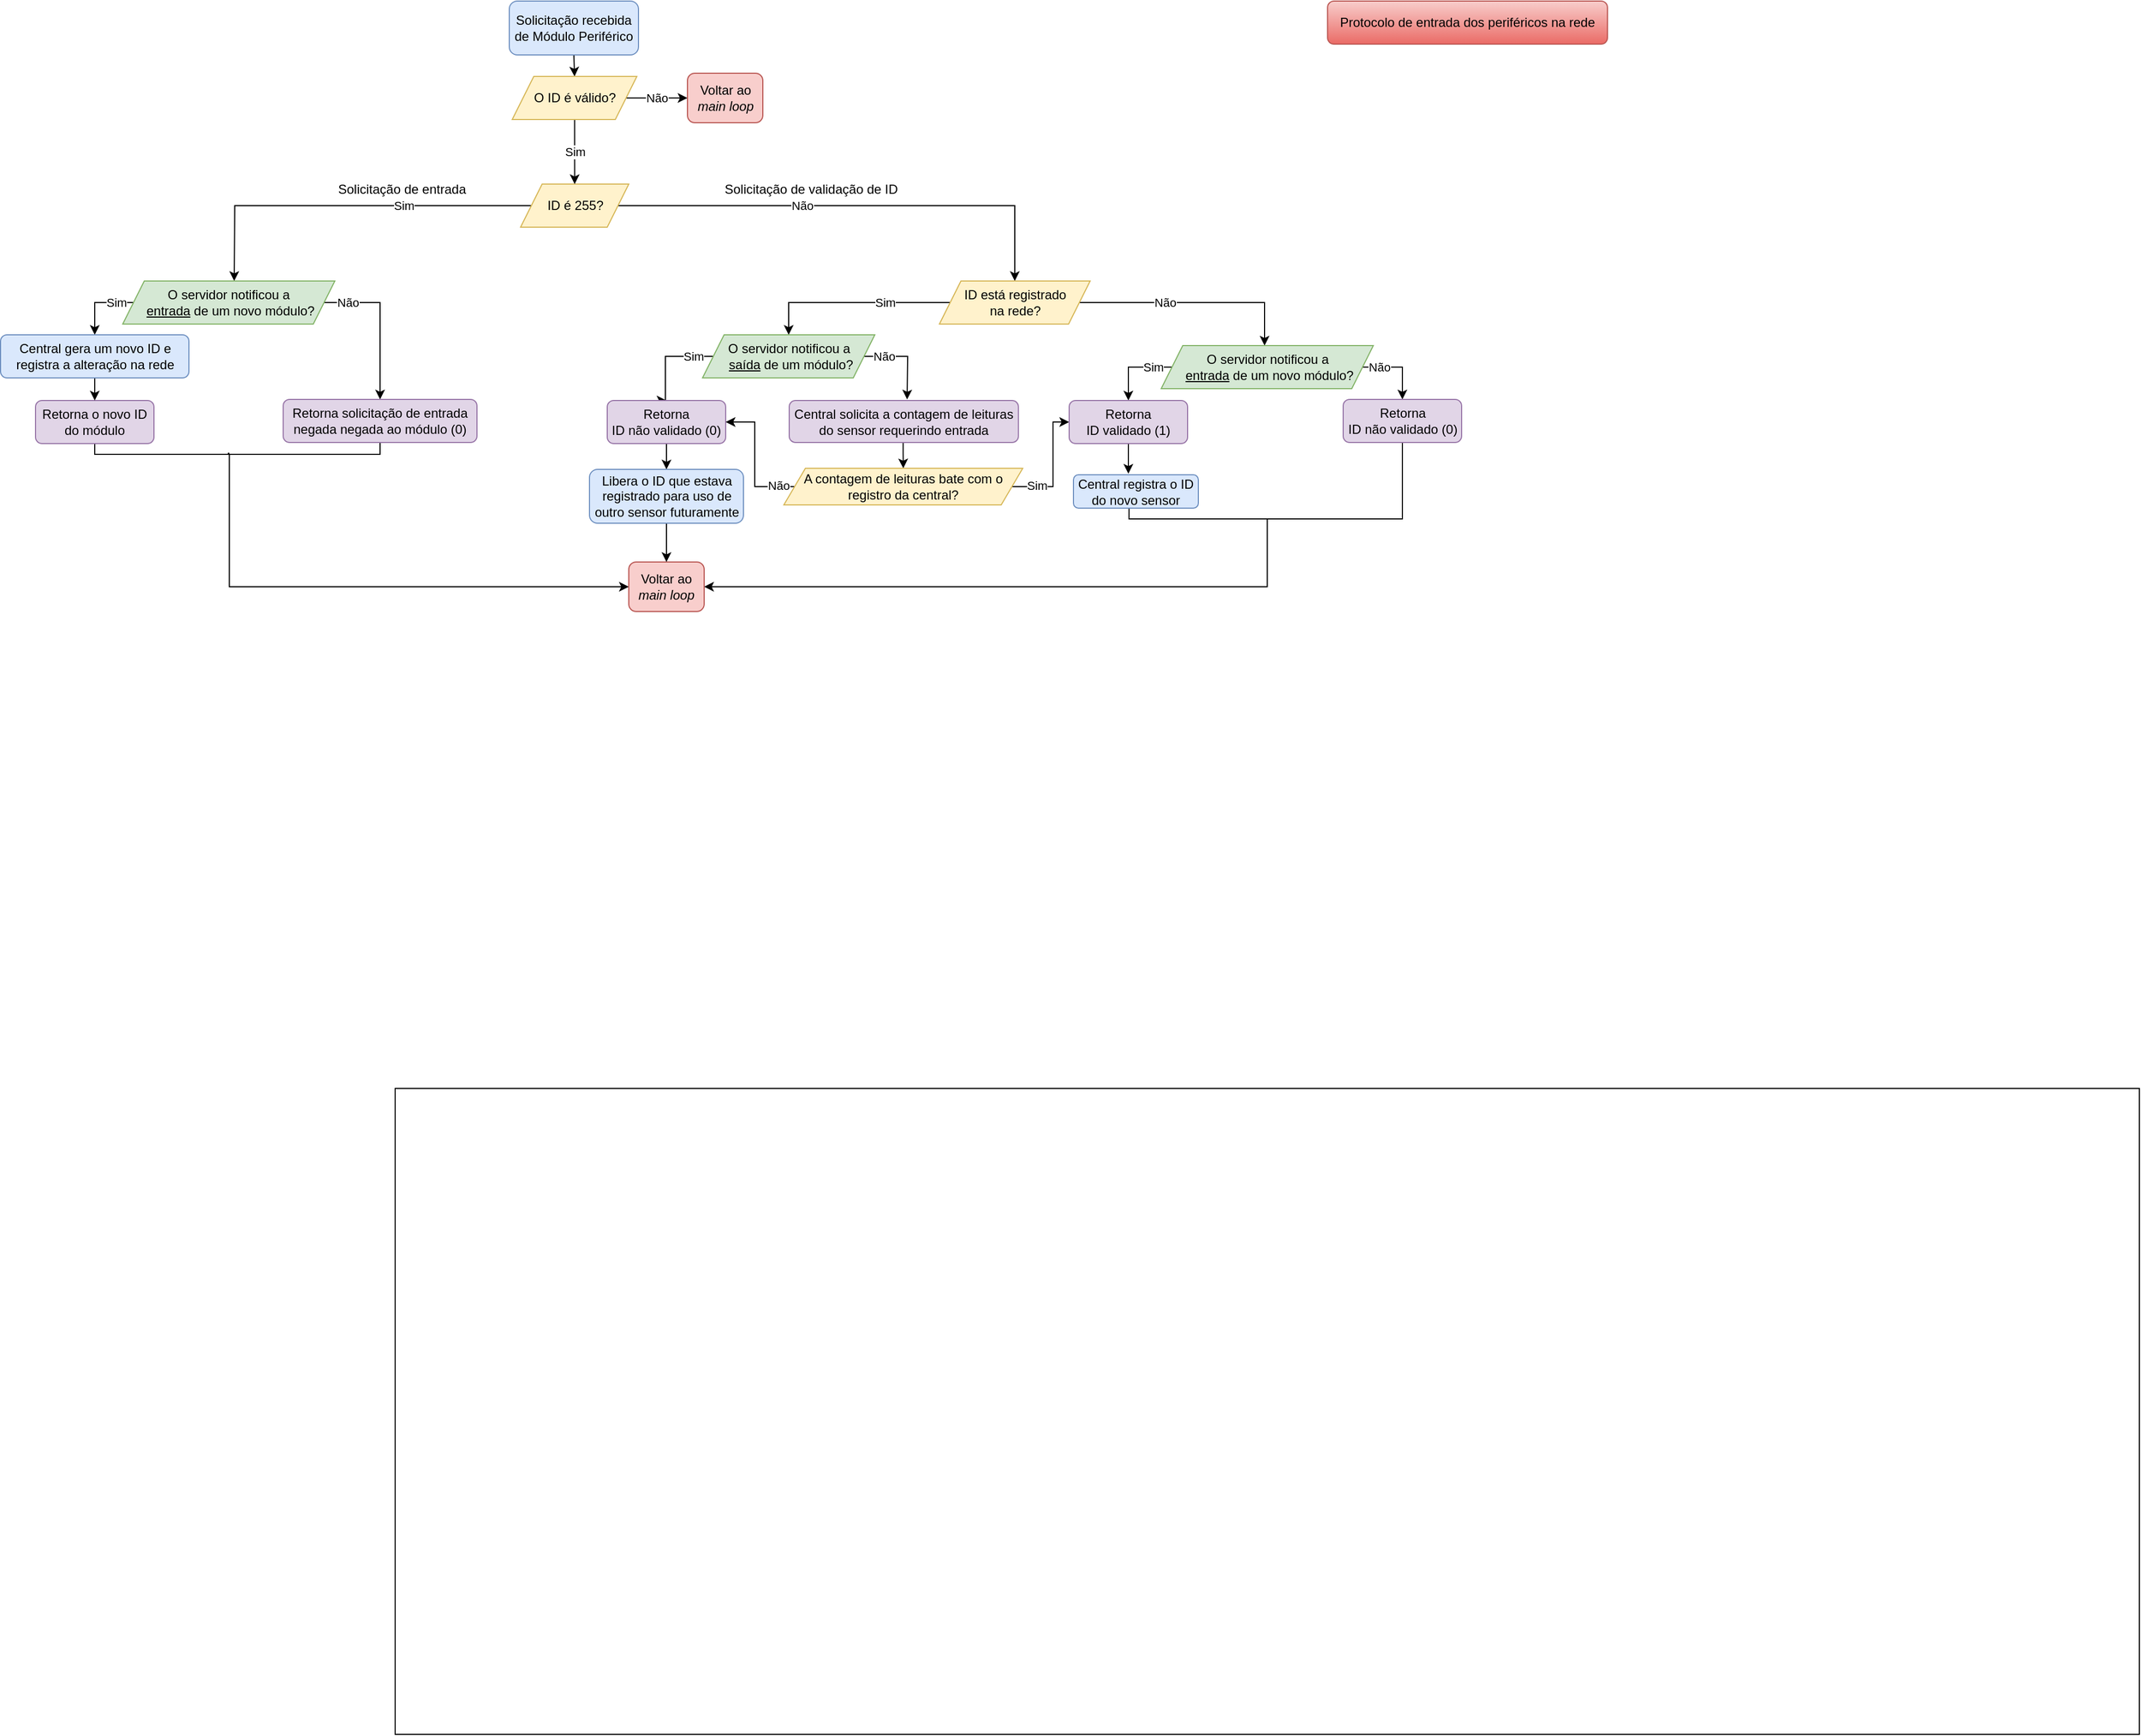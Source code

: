 <mxfile version="21.2.9" type="device">
  <diagram id="C5RBs43oDa-KdzZeNtuy" name="Page-1">
    <mxGraphModel dx="1593" dy="843" grid="1" gridSize="10" guides="1" tooltips="1" connect="1" arrows="1" fold="1" page="1" pageScale="1" pageWidth="827" pageHeight="1169" math="0" shadow="0">
      <root>
        <mxCell id="WIyWlLk6GJQsqaUBKTNV-0" />
        <mxCell id="WIyWlLk6GJQsqaUBKTNV-1" parent="WIyWlLk6GJQsqaUBKTNV-0" />
        <mxCell id="rtmC1TArx6BPrZNCoGBI-93" value="" style="rounded=0;whiteSpace=wrap;html=1;" parent="WIyWlLk6GJQsqaUBKTNV-1" vertex="1">
          <mxGeometry x="464" y="1020" width="1620" height="600" as="geometry" />
        </mxCell>
        <mxCell id="rtmC1TArx6BPrZNCoGBI-44" style="edgeStyle=orthogonalEdgeStyle;rounded=0;orthogonalLoop=1;jettySize=auto;html=1;exitX=0.5;exitY=1;exitDx=0;exitDy=0;entryX=0.5;entryY=0;entryDx=0;entryDy=0;" parent="WIyWlLk6GJQsqaUBKTNV-1" source="rtmC1TArx6BPrZNCoGBI-3" target="rtmC1TArx6BPrZNCoGBI-39" edge="1">
          <mxGeometry relative="1" as="geometry" />
        </mxCell>
        <mxCell id="rtmC1TArx6BPrZNCoGBI-3" value="Solicitação recebida de Módulo Periférico" style="rounded=1;whiteSpace=wrap;html=1;fontSize=12;glass=0;strokeWidth=1;shadow=0;fillColor=#dae8fc;strokeColor=#6c8ebf;" parent="WIyWlLk6GJQsqaUBKTNV-1" vertex="1">
          <mxGeometry x="570" y="10" width="120" height="50" as="geometry" />
        </mxCell>
        <mxCell id="rtmC1TArx6BPrZNCoGBI-4" value="Sim " style="edgeStyle=orthogonalEdgeStyle;rounded=0;orthogonalLoop=1;jettySize=auto;html=1;entryX=0.5;entryY=0;entryDx=0;entryDy=0;exitX=0;exitY=0.5;exitDx=0;exitDy=0;" parent="WIyWlLk6GJQsqaUBKTNV-1" source="rtmC1TArx6BPrZNCoGBI-6" edge="1">
          <mxGeometry x="-0.31" relative="1" as="geometry">
            <mxPoint x="314.5" y="270" as="targetPoint" />
            <mxPoint x="394.5" y="216" as="sourcePoint" />
            <mxPoint as="offset" />
          </mxGeometry>
        </mxCell>
        <mxCell id="rtmC1TArx6BPrZNCoGBI-37" value="Não" style="edgeStyle=orthogonalEdgeStyle;rounded=0;orthogonalLoop=1;jettySize=auto;html=1;exitX=1;exitY=0.5;exitDx=0;exitDy=0;entryX=0.5;entryY=0;entryDx=0;entryDy=0;" parent="WIyWlLk6GJQsqaUBKTNV-1" source="rtmC1TArx6BPrZNCoGBI-6" target="rtmC1TArx6BPrZNCoGBI-36" edge="1">
          <mxGeometry x="-0.22" relative="1" as="geometry">
            <mxPoint x="730" y="260" as="targetPoint" />
            <mxPoint as="offset" />
          </mxGeometry>
        </mxCell>
        <mxCell id="rtmC1TArx6BPrZNCoGBI-6" value="ID é 255?" style="shape=parallelogram;perimeter=parallelogramPerimeter;whiteSpace=wrap;html=1;fixedSize=1;fillColor=#fff2cc;strokeColor=#d6b656;" parent="WIyWlLk6GJQsqaUBKTNV-1" vertex="1">
          <mxGeometry x="580.5" y="180" width="100.5" height="40" as="geometry" />
        </mxCell>
        <mxCell id="rtmC1TArx6BPrZNCoGBI-10" value="Sim" style="edgeStyle=orthogonalEdgeStyle;rounded=0;orthogonalLoop=1;jettySize=auto;html=1;exitX=0;exitY=0.5;exitDx=0;exitDy=0;entryX=0.5;entryY=0;entryDx=0;entryDy=0;" parent="WIyWlLk6GJQsqaUBKTNV-1" source="rtmC1TArx6BPrZNCoGBI-11" target="rtmC1TArx6BPrZNCoGBI-67" edge="1">
          <mxGeometry x="-0.512" relative="1" as="geometry">
            <mxPoint x="170" y="310" as="targetPoint" />
            <mxPoint as="offset" />
            <Array as="points">
              <mxPoint x="185" y="290" />
            </Array>
          </mxGeometry>
        </mxCell>
        <mxCell id="rtmC1TArx6BPrZNCoGBI-35" value="Não" style="edgeStyle=orthogonalEdgeStyle;rounded=0;orthogonalLoop=1;jettySize=auto;html=1;exitX=1;exitY=0.5;exitDx=0;exitDy=0;entryX=0.5;entryY=0;entryDx=0;entryDy=0;" parent="WIyWlLk6GJQsqaUBKTNV-1" source="rtmC1TArx6BPrZNCoGBI-11" edge="1" target="rtmC1TArx6BPrZNCoGBI-84">
          <mxGeometry x="-0.692" relative="1" as="geometry">
            <mxPoint x="435" y="320" as="targetPoint" />
            <Array as="points">
              <mxPoint x="450" y="290" />
            </Array>
            <mxPoint as="offset" />
          </mxGeometry>
        </mxCell>
        <mxCell id="rtmC1TArx6BPrZNCoGBI-11" value="&lt;div&gt;O servidor notificou a&lt;/div&gt;&lt;div&gt;&amp;nbsp;&lt;u&gt;entrada&lt;/u&gt; de um novo módulo?&lt;/div&gt;" style="shape=parallelogram;perimeter=parallelogramPerimeter;whiteSpace=wrap;html=1;fixedSize=1;fillColor=#d5e8d4;strokeColor=#82b366;" parent="WIyWlLk6GJQsqaUBKTNV-1" vertex="1">
          <mxGeometry x="211" y="270" width="197" height="40" as="geometry" />
        </mxCell>
        <mxCell id="rtmC1TArx6BPrZNCoGBI-49" style="edgeStyle=orthogonalEdgeStyle;rounded=0;orthogonalLoop=1;jettySize=auto;html=1;exitX=0.5;exitY=1;exitDx=0;exitDy=0;endArrow=none;endFill=0;" parent="WIyWlLk6GJQsqaUBKTNV-1" source="rtmC1TArx6BPrZNCoGBI-20" edge="1">
          <mxGeometry relative="1" as="geometry">
            <mxPoint x="310" y="430" as="targetPoint" />
            <Array as="points">
              <mxPoint x="185" y="431" />
              <mxPoint x="309" y="431" />
            </Array>
          </mxGeometry>
        </mxCell>
        <mxCell id="rtmC1TArx6BPrZNCoGBI-20" value="Retorna o novo ID do módulo" style="rounded=1;whiteSpace=wrap;html=1;fontSize=12;glass=0;strokeWidth=1;shadow=0;fillColor=#e1d5e7;strokeColor=#9673a6;" parent="WIyWlLk6GJQsqaUBKTNV-1" vertex="1">
          <mxGeometry x="130" y="381" width="110" height="40" as="geometry" />
        </mxCell>
        <mxCell id="rtmC1TArx6BPrZNCoGBI-50" style="edgeStyle=orthogonalEdgeStyle;rounded=0;orthogonalLoop=1;jettySize=auto;html=1;entryX=0;entryY=0.5;entryDx=0;entryDy=0;exitX=0.5;exitY=1;exitDx=0;exitDy=0;" parent="WIyWlLk6GJQsqaUBKTNV-1" source="rtmC1TArx6BPrZNCoGBI-84" target="rtmC1TArx6BPrZNCoGBI-90" edge="1">
          <mxGeometry relative="1" as="geometry">
            <mxPoint x="440" y="420" as="sourcePoint" />
            <mxPoint x="309.5" y="471" as="targetPoint" />
            <Array as="points">
              <mxPoint x="450" y="431" />
              <mxPoint x="310" y="431" />
              <mxPoint x="310" y="554" />
            </Array>
          </mxGeometry>
        </mxCell>
        <mxCell id="rtmC1TArx6BPrZNCoGBI-46" value="Sim" style="edgeStyle=orthogonalEdgeStyle;rounded=0;orthogonalLoop=1;jettySize=auto;html=1;entryX=0.5;entryY=0;entryDx=0;entryDy=0;" parent="WIyWlLk6GJQsqaUBKTNV-1" source="rtmC1TArx6BPrZNCoGBI-36" target="rtmC1TArx6BPrZNCoGBI-51" edge="1">
          <mxGeometry x="-0.33" relative="1" as="geometry">
            <mxPoint x="829.5" y="320" as="targetPoint" />
            <Array as="points">
              <mxPoint x="829.5" y="290" />
            </Array>
            <mxPoint as="offset" />
          </mxGeometry>
        </mxCell>
        <mxCell id="rtmC1TArx6BPrZNCoGBI-47" value="Não" style="edgeStyle=orthogonalEdgeStyle;rounded=0;orthogonalLoop=1;jettySize=auto;html=1;exitX=1;exitY=0.5;exitDx=0;exitDy=0;entryX=0.5;entryY=0;entryDx=0;entryDy=0;" parent="WIyWlLk6GJQsqaUBKTNV-1" source="rtmC1TArx6BPrZNCoGBI-36" edge="1">
          <mxGeometry x="-0.255" relative="1" as="geometry">
            <mxPoint x="1271.5" y="330.0" as="targetPoint" />
            <mxPoint x="1122" y="290" as="sourcePoint" />
            <Array as="points">
              <mxPoint x="1271.5" y="290" />
            </Array>
            <mxPoint as="offset" />
          </mxGeometry>
        </mxCell>
        <mxCell id="rtmC1TArx6BPrZNCoGBI-36" value="&lt;div&gt;ID está registrado &lt;br&gt;&lt;/div&gt;&lt;div&gt;na rede?&lt;/div&gt;" style="shape=parallelogram;perimeter=parallelogramPerimeter;whiteSpace=wrap;html=1;fixedSize=1;fillColor=#fff2cc;strokeColor=#d6b656;" parent="WIyWlLk6GJQsqaUBKTNV-1" vertex="1">
          <mxGeometry x="969.5" y="270" width="140" height="40" as="geometry" />
        </mxCell>
        <mxCell id="rtmC1TArx6BPrZNCoGBI-42" value="Sim" style="edgeStyle=orthogonalEdgeStyle;rounded=0;orthogonalLoop=1;jettySize=auto;html=1;entryX=0.5;entryY=0;entryDx=0;entryDy=0;" parent="WIyWlLk6GJQsqaUBKTNV-1" source="rtmC1TArx6BPrZNCoGBI-39" target="rtmC1TArx6BPrZNCoGBI-6" edge="1">
          <mxGeometry relative="1" as="geometry" />
        </mxCell>
        <mxCell id="rtmC1TArx6BPrZNCoGBI-43" value="Não" style="edgeStyle=orthogonalEdgeStyle;rounded=0;orthogonalLoop=1;jettySize=auto;html=1;entryX=0;entryY=0.5;entryDx=0;entryDy=0;" parent="WIyWlLk6GJQsqaUBKTNV-1" source="rtmC1TArx6BPrZNCoGBI-39" target="rtmC1TArx6BPrZNCoGBI-45" edge="1">
          <mxGeometry relative="1" as="geometry">
            <mxPoint x="735.5" y="100" as="targetPoint" />
          </mxGeometry>
        </mxCell>
        <mxCell id="rtmC1TArx6BPrZNCoGBI-39" value="O ID é válido?" style="shape=parallelogram;perimeter=parallelogramPerimeter;whiteSpace=wrap;html=1;fixedSize=1;fillColor=#fff2cc;strokeColor=#d6b656;" parent="WIyWlLk6GJQsqaUBKTNV-1" vertex="1">
          <mxGeometry x="572.75" y="80" width="115.75" height="40" as="geometry" />
        </mxCell>
        <mxCell id="rtmC1TArx6BPrZNCoGBI-45" value="Voltar ao &lt;i&gt;main loop&lt;/i&gt;" style="rounded=1;whiteSpace=wrap;html=1;fontSize=12;glass=0;strokeWidth=1;shadow=0;fillColor=#f8cecc;strokeColor=#b85450;" parent="WIyWlLk6GJQsqaUBKTNV-1" vertex="1">
          <mxGeometry x="735.5" y="77" width="70" height="46" as="geometry" />
        </mxCell>
        <mxCell id="rtmC1TArx6BPrZNCoGBI-58" value="Não" style="edgeStyle=orthogonalEdgeStyle;rounded=0;orthogonalLoop=1;jettySize=auto;html=1;exitX=1;exitY=0.5;exitDx=0;exitDy=0;" parent="WIyWlLk6GJQsqaUBKTNV-1" source="rtmC1TArx6BPrZNCoGBI-51" edge="1">
          <mxGeometry x="-0.558" relative="1" as="geometry">
            <mxPoint x="939.5" y="380" as="targetPoint" />
            <mxPoint as="offset" />
          </mxGeometry>
        </mxCell>
        <mxCell id="rtmC1TArx6BPrZNCoGBI-85" value="Sim" style="edgeStyle=orthogonalEdgeStyle;rounded=0;orthogonalLoop=1;jettySize=auto;html=1;exitX=0;exitY=0.5;exitDx=0;exitDy=0;endArrow=classic;endFill=1;entryX=0.5;entryY=0;entryDx=0;entryDy=0;" parent="WIyWlLk6GJQsqaUBKTNV-1" source="rtmC1TArx6BPrZNCoGBI-51" target="rtmC1TArx6BPrZNCoGBI-88" edge="1">
          <mxGeometry x="-0.544" relative="1" as="geometry">
            <mxPoint x="629.5" y="339.947" as="targetPoint" />
            <Array as="points">
              <mxPoint x="715" y="340" />
              <mxPoint x="715" y="381" />
            </Array>
            <mxPoint x="1" as="offset" />
          </mxGeometry>
        </mxCell>
        <mxCell id="rtmC1TArx6BPrZNCoGBI-51" value="&lt;div&gt;O servidor notificou a&lt;/div&gt;&lt;div&gt;&amp;nbsp;&lt;u&gt;saída&lt;/u&gt; de um módulo?&lt;/div&gt;" style="shape=parallelogram;perimeter=parallelogramPerimeter;whiteSpace=wrap;html=1;fixedSize=1;fillColor=#d5e8d4;strokeColor=#82b366;" parent="WIyWlLk6GJQsqaUBKTNV-1" vertex="1">
          <mxGeometry x="749.5" y="320" width="160" height="40" as="geometry" />
        </mxCell>
        <mxCell id="rtmC1TArx6BPrZNCoGBI-53" value="Solicitação de entrada" style="text;html=1;align=center;verticalAlign=middle;resizable=0;points=[];autosize=1;strokeColor=none;fillColor=none;" parent="WIyWlLk6GJQsqaUBKTNV-1" vertex="1">
          <mxGeometry x="400" y="170" width="140" height="30" as="geometry" />
        </mxCell>
        <mxCell id="rtmC1TArx6BPrZNCoGBI-54" value="Solicitação de validação de ID" style="text;html=1;align=center;verticalAlign=middle;resizable=0;points=[];autosize=1;strokeColor=none;fillColor=none;" parent="WIyWlLk6GJQsqaUBKTNV-1" vertex="1">
          <mxGeometry x="760" y="170" width="180" height="30" as="geometry" />
        </mxCell>
        <mxCell id="rtmC1TArx6BPrZNCoGBI-68" style="edgeStyle=orthogonalEdgeStyle;rounded=0;orthogonalLoop=1;jettySize=auto;html=1;exitX=0.5;exitY=1;exitDx=0;exitDy=0;entryX=0.5;entryY=0;entryDx=0;entryDy=0;" parent="WIyWlLk6GJQsqaUBKTNV-1" source="rtmC1TArx6BPrZNCoGBI-67" target="rtmC1TArx6BPrZNCoGBI-20" edge="1">
          <mxGeometry relative="1" as="geometry" />
        </mxCell>
        <mxCell id="rtmC1TArx6BPrZNCoGBI-67" value="Central gera um novo ID e registra a alteração na rede" style="rounded=1;whiteSpace=wrap;html=1;fontSize=12;glass=0;strokeWidth=1;shadow=0;fillColor=#dae8fc;strokeColor=#6c8ebf;" parent="WIyWlLk6GJQsqaUBKTNV-1" vertex="1">
          <mxGeometry x="97.5" y="320" width="175" height="40" as="geometry" />
        </mxCell>
        <mxCell id="rtmC1TArx6BPrZNCoGBI-69" value="Sim" style="edgeStyle=orthogonalEdgeStyle;rounded=0;orthogonalLoop=1;jettySize=auto;html=1;exitX=0;exitY=0.5;exitDx=0;exitDy=0;entryX=0.5;entryY=0;entryDx=0;entryDy=0;" parent="WIyWlLk6GJQsqaUBKTNV-1" source="rtmC1TArx6BPrZNCoGBI-71" target="VYEcWH3I7JOOVbeq6wzv-15" edge="1">
          <mxGeometry x="-0.512" relative="1" as="geometry">
            <mxPoint x="1130" y="370" as="targetPoint" />
            <mxPoint as="offset" />
            <Array as="points">
              <mxPoint x="1145" y="350" />
            </Array>
          </mxGeometry>
        </mxCell>
        <mxCell id="rtmC1TArx6BPrZNCoGBI-70" value="Não" style="edgeStyle=orthogonalEdgeStyle;rounded=0;orthogonalLoop=1;jettySize=auto;html=1;exitX=1;exitY=0.5;exitDx=0;exitDy=0;entryX=0.5;entryY=0;entryDx=0;entryDy=0;" parent="WIyWlLk6GJQsqaUBKTNV-1" source="rtmC1TArx6BPrZNCoGBI-71" edge="1">
          <mxGeometry x="-0.558" relative="1" as="geometry">
            <Array as="points">
              <mxPoint x="1399.5" y="350" />
            </Array>
            <mxPoint as="offset" />
            <mxPoint x="1399.5" y="380" as="targetPoint" />
          </mxGeometry>
        </mxCell>
        <mxCell id="rtmC1TArx6BPrZNCoGBI-71" value="&lt;div&gt;O servidor notificou a&lt;/div&gt;&lt;div&gt;&amp;nbsp;&lt;u&gt;entrada&lt;/u&gt; de um novo módulo?&lt;/div&gt;" style="shape=parallelogram;perimeter=parallelogramPerimeter;whiteSpace=wrap;html=1;fixedSize=1;fillColor=#d5e8d4;strokeColor=#82b366;" parent="WIyWlLk6GJQsqaUBKTNV-1" vertex="1">
          <mxGeometry x="1175.5" y="330" width="197" height="40" as="geometry" />
        </mxCell>
        <mxCell id="rtmC1TArx6BPrZNCoGBI-72" style="edgeStyle=orthogonalEdgeStyle;rounded=0;orthogonalLoop=1;jettySize=auto;html=1;exitX=0.445;exitY=1;exitDx=0;exitDy=0;entryX=0.5;entryY=0;entryDx=0;entryDy=0;endArrow=none;endFill=0;exitPerimeter=0;" parent="WIyWlLk6GJQsqaUBKTNV-1" source="rtmC1TArx6BPrZNCoGBI-78" edge="1">
          <mxGeometry relative="1" as="geometry">
            <Array as="points">
              <mxPoint x="1146" y="491" />
              <mxPoint x="1274" y="491" />
            </Array>
            <mxPoint x="1274" y="531" as="targetPoint" />
            <mxPoint x="1149.5" y="481" as="sourcePoint" />
          </mxGeometry>
        </mxCell>
        <mxCell id="rtmC1TArx6BPrZNCoGBI-74" style="edgeStyle=orthogonalEdgeStyle;rounded=0;orthogonalLoop=1;jettySize=auto;html=1;entryX=1;entryY=0.5;entryDx=0;entryDy=0;exitX=0.5;exitY=1;exitDx=0;exitDy=0;" parent="WIyWlLk6GJQsqaUBKTNV-1" target="rtmC1TArx6BPrZNCoGBI-90" edge="1">
          <mxGeometry relative="1" as="geometry">
            <Array as="points">
              <mxPoint x="1400" y="491" />
              <mxPoint x="1274" y="491" />
              <mxPoint x="1274" y="554" />
            </Array>
            <mxPoint x="1399.5" y="420" as="sourcePoint" />
            <mxPoint x="1274" y="531" as="targetPoint" />
          </mxGeometry>
        </mxCell>
        <mxCell id="rtmC1TArx6BPrZNCoGBI-75" value="&lt;div&gt;Retorna&lt;/div&gt;&lt;div&gt;ID não validado (0)&lt;br&gt;&lt;/div&gt;" style="rounded=1;whiteSpace=wrap;html=1;fontSize=12;glass=0;strokeWidth=1;shadow=0;fillColor=#e1d5e7;strokeColor=#9673a6;" parent="WIyWlLk6GJQsqaUBKTNV-1" vertex="1">
          <mxGeometry x="1344.5" y="380" width="110" height="40" as="geometry" />
        </mxCell>
        <mxCell id="rtmC1TArx6BPrZNCoGBI-78" value="Central registra o ID do novo sensor" style="rounded=1;whiteSpace=wrap;html=1;fontSize=12;glass=0;strokeWidth=1;shadow=0;fillColor=#dae8fc;strokeColor=#6c8ebf;" parent="WIyWlLk6GJQsqaUBKTNV-1" vertex="1">
          <mxGeometry x="1094" y="450" width="116" height="31" as="geometry" />
        </mxCell>
        <mxCell id="VYEcWH3I7JOOVbeq6wzv-11" style="edgeStyle=orthogonalEdgeStyle;rounded=0;orthogonalLoop=1;jettySize=auto;html=1;entryX=0.5;entryY=0;entryDx=0;entryDy=0;exitX=0.497;exitY=1.004;exitDx=0;exitDy=0;exitPerimeter=0;" edge="1" parent="WIyWlLk6GJQsqaUBKTNV-1" source="rtmC1TArx6BPrZNCoGBI-79" target="VYEcWH3I7JOOVbeq6wzv-3">
          <mxGeometry relative="1" as="geometry">
            <Array as="points">
              <mxPoint x="936" y="430" />
              <mxPoint x="936" y="430" />
            </Array>
          </mxGeometry>
        </mxCell>
        <mxCell id="rtmC1TArx6BPrZNCoGBI-79" value="Central solicita a contagem de leituras do sensor requerindo entrada" style="rounded=1;whiteSpace=wrap;html=1;fontSize=12;glass=0;strokeWidth=1;shadow=0;fillColor=#e1d5e7;strokeColor=#9673a6;" parent="WIyWlLk6GJQsqaUBKTNV-1" vertex="1">
          <mxGeometry x="830" y="381" width="212.88" height="39" as="geometry" />
        </mxCell>
        <mxCell id="rtmC1TArx6BPrZNCoGBI-84" value="Retorna solicitação de entrada negada negada ao módulo (0)" style="rounded=1;whiteSpace=wrap;html=1;fontSize=12;glass=0;strokeWidth=1;shadow=0;fillColor=#e1d5e7;strokeColor=#9673a6;" parent="WIyWlLk6GJQsqaUBKTNV-1" vertex="1">
          <mxGeometry x="360" y="380" width="180" height="40" as="geometry" />
        </mxCell>
        <mxCell id="VYEcWH3I7JOOVbeq6wzv-1" style="edgeStyle=orthogonalEdgeStyle;rounded=0;orthogonalLoop=1;jettySize=auto;html=1;entryX=0.5;entryY=0;entryDx=0;entryDy=0;" edge="1" parent="WIyWlLk6GJQsqaUBKTNV-1" source="rtmC1TArx6BPrZNCoGBI-88" target="VYEcWH3I7JOOVbeq6wzv-0">
          <mxGeometry relative="1" as="geometry" />
        </mxCell>
        <mxCell id="rtmC1TArx6BPrZNCoGBI-88" value="&lt;div&gt;Retorna&lt;/div&gt;&lt;div&gt;ID não validado (0)&lt;br&gt;&lt;/div&gt;" style="rounded=1;whiteSpace=wrap;html=1;fontSize=12;glass=0;strokeWidth=1;shadow=0;fillColor=#e1d5e7;strokeColor=#9673a6;" parent="WIyWlLk6GJQsqaUBKTNV-1" vertex="1">
          <mxGeometry x="661" y="381" width="110" height="40" as="geometry" />
        </mxCell>
        <mxCell id="rtmC1TArx6BPrZNCoGBI-90" value="Voltar ao &lt;i&gt;main loop&lt;/i&gt;" style="rounded=1;whiteSpace=wrap;html=1;fontSize=12;glass=0;strokeWidth=1;shadow=0;fillColor=#f8cecc;strokeColor=#b85450;" parent="WIyWlLk6GJQsqaUBKTNV-1" vertex="1">
          <mxGeometry x="681" y="531" width="70" height="46" as="geometry" />
        </mxCell>
        <mxCell id="rtmC1TArx6BPrZNCoGBI-95" value="Protocolo de entrada dos periféricos na rede" style="rounded=1;whiteSpace=wrap;html=1;fontSize=12;glass=0;strokeWidth=1;shadow=0;fillColor=#f8cecc;strokeColor=#b85450;gradientColor=#ea6b66;" parent="WIyWlLk6GJQsqaUBKTNV-1" vertex="1">
          <mxGeometry x="1330" y="10" width="260" height="40" as="geometry" />
        </mxCell>
        <mxCell id="VYEcWH3I7JOOVbeq6wzv-2" style="edgeStyle=orthogonalEdgeStyle;rounded=0;orthogonalLoop=1;jettySize=auto;html=1;entryX=0.5;entryY=0;entryDx=0;entryDy=0;" edge="1" parent="WIyWlLk6GJQsqaUBKTNV-1" source="VYEcWH3I7JOOVbeq6wzv-0" target="rtmC1TArx6BPrZNCoGBI-90">
          <mxGeometry relative="1" as="geometry" />
        </mxCell>
        <mxCell id="VYEcWH3I7JOOVbeq6wzv-0" value="Libera o ID que estava registrado para uso de outro sensor futuramente" style="rounded=1;whiteSpace=wrap;html=1;fontSize=12;glass=0;strokeWidth=1;shadow=0;fillColor=#dae8fc;strokeColor=#6c8ebf;" vertex="1" parent="WIyWlLk6GJQsqaUBKTNV-1">
          <mxGeometry x="644.5" y="445" width="143" height="50" as="geometry" />
        </mxCell>
        <mxCell id="VYEcWH3I7JOOVbeq6wzv-9" value="Sim" style="edgeStyle=orthogonalEdgeStyle;rounded=0;orthogonalLoop=1;jettySize=auto;html=1;entryX=0;entryY=0.5;entryDx=0;entryDy=0;" edge="1" parent="WIyWlLk6GJQsqaUBKTNV-1" source="VYEcWH3I7JOOVbeq6wzv-3" target="VYEcWH3I7JOOVbeq6wzv-15">
          <mxGeometry x="-0.591" y="1" relative="1" as="geometry">
            <mxPoint x="1094.5" y="461" as="targetPoint" />
            <Array as="points">
              <mxPoint x="1075" y="461" />
              <mxPoint x="1075" y="401" />
            </Array>
            <mxPoint as="offset" />
          </mxGeometry>
        </mxCell>
        <mxCell id="VYEcWH3I7JOOVbeq6wzv-13" value="Não" style="edgeStyle=orthogonalEdgeStyle;rounded=0;orthogonalLoop=1;jettySize=auto;html=1;entryX=1;entryY=0.5;entryDx=0;entryDy=0;" edge="1" parent="WIyWlLk6GJQsqaUBKTNV-1" source="VYEcWH3I7JOOVbeq6wzv-3" target="rtmC1TArx6BPrZNCoGBI-88">
          <mxGeometry x="-0.758" y="-1" relative="1" as="geometry">
            <mxPoint as="offset" />
          </mxGeometry>
        </mxCell>
        <mxCell id="VYEcWH3I7JOOVbeq6wzv-3" value="&lt;div&gt;A contagem de leituras bate com o registro da central?&lt;/div&gt;" style="shape=parallelogram;perimeter=parallelogramPerimeter;whiteSpace=wrap;html=1;fixedSize=1;fillColor=#fff2cc;strokeColor=#d6b656;" vertex="1" parent="WIyWlLk6GJQsqaUBKTNV-1">
          <mxGeometry x="825.01" y="444" width="221.87" height="34" as="geometry" />
        </mxCell>
        <mxCell id="VYEcWH3I7JOOVbeq6wzv-18" style="edgeStyle=orthogonalEdgeStyle;rounded=0;orthogonalLoop=1;jettySize=auto;html=1;" edge="1" parent="WIyWlLk6GJQsqaUBKTNV-1" source="VYEcWH3I7JOOVbeq6wzv-15">
          <mxGeometry relative="1" as="geometry">
            <mxPoint x="1145" y="449" as="targetPoint" />
          </mxGeometry>
        </mxCell>
        <mxCell id="VYEcWH3I7JOOVbeq6wzv-15" value="&lt;div&gt;Retorna &lt;br&gt;&lt;/div&gt;&lt;div&gt;ID validado (1)&lt;/div&gt;" style="rounded=1;whiteSpace=wrap;html=1;fontSize=12;glass=0;strokeWidth=1;shadow=0;fillColor=#e1d5e7;strokeColor=#9673a6;" vertex="1" parent="WIyWlLk6GJQsqaUBKTNV-1">
          <mxGeometry x="1090" y="381" width="110" height="40" as="geometry" />
        </mxCell>
      </root>
    </mxGraphModel>
  </diagram>
</mxfile>
